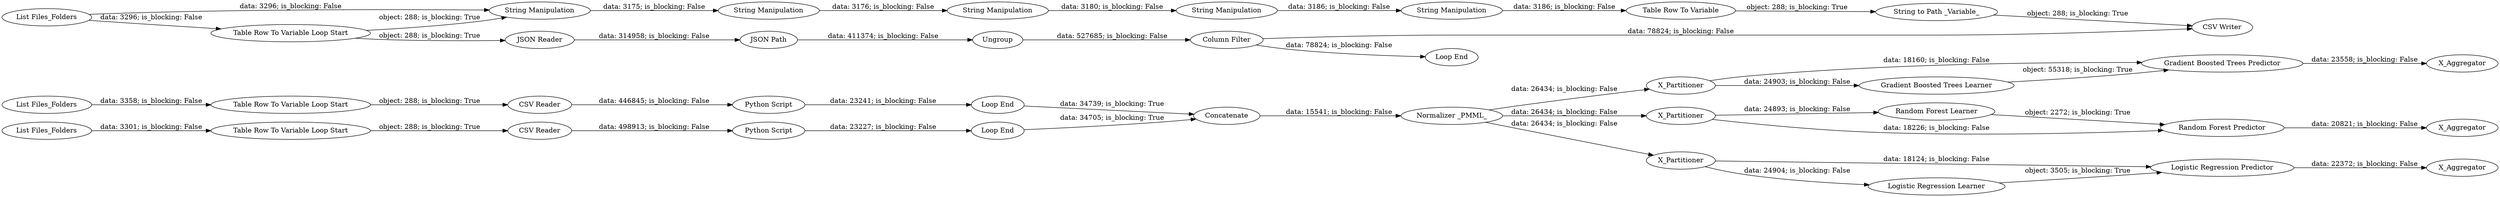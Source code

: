 digraph {
	"9053275402641065204_44" [label="Gradient Boosted Trees Predictor"]
	"9053275402641065204_21" [label="String Manipulation"]
	"9053275402641065204_56" [label=X_Partitioner]
	"9053275402641065204_7" [label="CSV Writer"]
	"9053275402641065204_30" [label="List Files_Folders"]
	"9053275402641065204_16" [label="String Manipulation"]
	"9053275402641065204_42" [label="Normalizer _PMML_"]
	"9053275402641065204_31" [label="Table Row To Variable Loop Start"]
	"9053275402641065204_24" [label="List Files_Folders"]
	"9053275402641065204_12" [label="Loop End"]
	"9053275402641065204_28" [label=Concatenate]
	"9053275402641065204_22" [label="String Manipulation"]
	"9053275402641065204_26" [label="Table Row To Variable Loop Start"]
	"9053275402641065204_43" [label="Logistic Regression Predictor"]
	"9053275402641065204_53" [label=X_Aggregator]
	"9053275402641065204_18" [label="Table Row To Variable"]
	"9053275402641065204_37" [label="Logistic Regression Learner"]
	"9053275402641065204_52" [label=X_Partitioner]
	"9053275402641065204_32" [label="CSV Reader"]
	"9053275402641065204_33" [label="Python Script"]
	"9053275402641065204_9" [label="List Files_Folders"]
	"9053275402641065204_20" [label="String to Path _Variable_"]
	"9053275402641065204_38" [label="Random Forest Learner"]
	"9053275402641065204_8" [label="Python Script"]
	"9053275402641065204_55" [label=X_Aggregator]
	"9053275402641065204_23" [label="String Manipulation"]
	"9053275402641065204_6" [label="Column Filter"]
	"9053275402641065204_4" [label="JSON Path"]
	"9053275402641065204_19" [label="String Manipulation"]
	"9053275402641065204_34" [label="Loop End"]
	"9053275402641065204_54" [label=X_Partitioner]
	"9053275402641065204_51" [label="Random Forest Predictor"]
	"9053275402641065204_27" [label="Loop End"]
	"9053275402641065204_41" [label="Gradient Boosted Trees Learner"]
	"9053275402641065204_57" [label=X_Aggregator]
	"9053275402641065204_13" [label="Table Row To Variable Loop Start"]
	"9053275402641065204_25" [label="CSV Reader"]
	"9053275402641065204_15" [label="JSON Reader"]
	"9053275402641065204_5" [label=Ungroup]
	"9053275402641065204_37" -> "9053275402641065204_43" [label="object: 3505; is_blocking: True"]
	"9053275402641065204_13" -> "9053275402641065204_16" [label="object: 288; is_blocking: True"]
	"9053275402641065204_28" -> "9053275402641065204_42" [label="data: 15541; is_blocking: False"]
	"9053275402641065204_52" -> "9053275402641065204_51" [label="data: 18226; is_blocking: False"]
	"9053275402641065204_42" -> "9053275402641065204_56" [label="data: 26434; is_blocking: False"]
	"9053275402641065204_54" -> "9053275402641065204_37" [label="data: 24904; is_blocking: False"]
	"9053275402641065204_44" -> "9053275402641065204_57" [label="data: 23558; is_blocking: False"]
	"9053275402641065204_32" -> "9053275402641065204_33" [label="data: 446845; is_blocking: False"]
	"9053275402641065204_16" -> "9053275402641065204_19" [label="data: 3175; is_blocking: False"]
	"9053275402641065204_41" -> "9053275402641065204_44" [label="object: 55318; is_blocking: True"]
	"9053275402641065204_6" -> "9053275402641065204_12" [label="data: 78824; is_blocking: False"]
	"9053275402641065204_23" -> "9053275402641065204_18" [label="data: 3186; is_blocking: False"]
	"9053275402641065204_5" -> "9053275402641065204_6" [label="data: 527685; is_blocking: False"]
	"9053275402641065204_42" -> "9053275402641065204_52" [label="data: 26434; is_blocking: False"]
	"9053275402641065204_9" -> "9053275402641065204_13" [label="data: 3296; is_blocking: False"]
	"9053275402641065204_54" -> "9053275402641065204_43" [label="data: 18124; is_blocking: False"]
	"9053275402641065204_56" -> "9053275402641065204_44" [label="data: 18160; is_blocking: False"]
	"9053275402641065204_21" -> "9053275402641065204_23" [label="data: 3186; is_blocking: False"]
	"9053275402641065204_31" -> "9053275402641065204_32" [label="object: 288; is_blocking: True"]
	"9053275402641065204_22" -> "9053275402641065204_21" [label="data: 3180; is_blocking: False"]
	"9053275402641065204_15" -> "9053275402641065204_4" [label="data: 314958; is_blocking: False"]
	"9053275402641065204_38" -> "9053275402641065204_51" [label="object: 2272; is_blocking: True"]
	"9053275402641065204_42" -> "9053275402641065204_54" [label="data: 26434; is_blocking: False"]
	"9053275402641065204_20" -> "9053275402641065204_7" [label="object: 288; is_blocking: True"]
	"9053275402641065204_19" -> "9053275402641065204_22" [label="data: 3176; is_blocking: False"]
	"9053275402641065204_56" -> "9053275402641065204_41" [label="data: 24903; is_blocking: False"]
	"9053275402641065204_25" -> "9053275402641065204_8" [label="data: 498913; is_blocking: False"]
	"9053275402641065204_24" -> "9053275402641065204_26" [label="data: 3301; is_blocking: False"]
	"9053275402641065204_18" -> "9053275402641065204_20" [label="object: 288; is_blocking: True"]
	"9053275402641065204_27" -> "9053275402641065204_28" [label="data: 34705; is_blocking: True"]
	"9053275402641065204_6" -> "9053275402641065204_7" [label="data: 78824; is_blocking: False"]
	"9053275402641065204_26" -> "9053275402641065204_25" [label="object: 288; is_blocking: True"]
	"9053275402641065204_8" -> "9053275402641065204_27" [label="data: 23227; is_blocking: False"]
	"9053275402641065204_9" -> "9053275402641065204_16" [label="data: 3296; is_blocking: False"]
	"9053275402641065204_51" -> "9053275402641065204_53" [label="data: 20821; is_blocking: False"]
	"9053275402641065204_33" -> "9053275402641065204_34" [label="data: 23241; is_blocking: False"]
	"9053275402641065204_13" -> "9053275402641065204_15" [label="object: 288; is_blocking: True"]
	"9053275402641065204_43" -> "9053275402641065204_55" [label="data: 22372; is_blocking: False"]
	"9053275402641065204_52" -> "9053275402641065204_38" [label="data: 24893; is_blocking: False"]
	"9053275402641065204_34" -> "9053275402641065204_28" [label="data: 34739; is_blocking: True"]
	"9053275402641065204_30" -> "9053275402641065204_31" [label="data: 3358; is_blocking: False"]
	"9053275402641065204_4" -> "9053275402641065204_5" [label="data: 411374; is_blocking: False"]
	rankdir=LR
}
